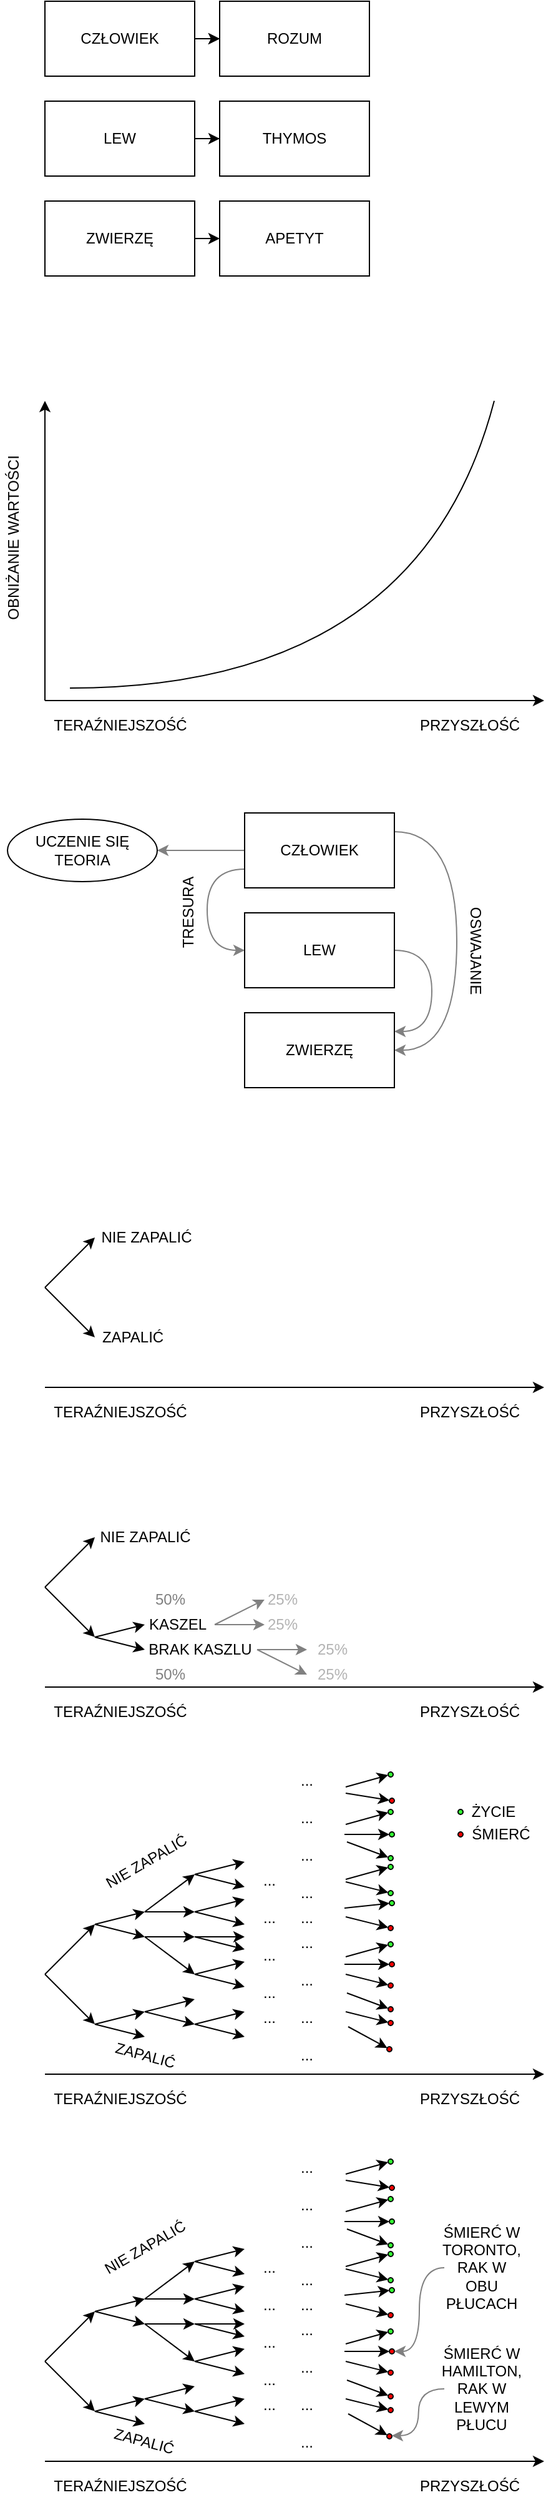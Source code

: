 <mxfile version="15.5.6" type="github">
  <diagram id="h3XiX5L2xC7716TNH4we" name="Page-1">
    <mxGraphModel dx="1260" dy="818" grid="1" gridSize="10" guides="1" tooltips="1" connect="1" arrows="1" fold="1" page="1" pageScale="1" pageWidth="827" pageHeight="1169" math="0" shadow="0">
      <root>
        <mxCell id="0" />
        <mxCell id="1" parent="0" />
        <mxCell id="xyvLPHj3RRTKYlfgmULw-8" style="edgeStyle=orthogonalEdgeStyle;rounded=0;orthogonalLoop=1;jettySize=auto;html=1;entryX=0;entryY=0.5;entryDx=0;entryDy=0;" edge="1" parent="1" source="xyvLPHj3RRTKYlfgmULw-1" target="xyvLPHj3RRTKYlfgmULw-4">
          <mxGeometry relative="1" as="geometry" />
        </mxCell>
        <mxCell id="xyvLPHj3RRTKYlfgmULw-12" value="" style="edgeStyle=orthogonalEdgeStyle;rounded=0;orthogonalLoop=1;jettySize=auto;html=1;" edge="1" parent="1" source="xyvLPHj3RRTKYlfgmULw-1" target="xyvLPHj3RRTKYlfgmULw-4">
          <mxGeometry relative="1" as="geometry" />
        </mxCell>
        <mxCell id="xyvLPHj3RRTKYlfgmULw-1" value="CZŁOWIEK" style="rounded=0;whiteSpace=wrap;html=1;" vertex="1" parent="1">
          <mxGeometry x="80" y="40" width="120" height="60" as="geometry" />
        </mxCell>
        <mxCell id="xyvLPHj3RRTKYlfgmULw-11" style="edgeStyle=orthogonalEdgeStyle;rounded=0;orthogonalLoop=1;jettySize=auto;html=1;entryX=0;entryY=0.5;entryDx=0;entryDy=0;" edge="1" parent="1" source="xyvLPHj3RRTKYlfgmULw-2" target="xyvLPHj3RRTKYlfgmULw-10">
          <mxGeometry relative="1" as="geometry" />
        </mxCell>
        <mxCell id="xyvLPHj3RRTKYlfgmULw-2" value="LEW" style="rounded=0;whiteSpace=wrap;html=1;" vertex="1" parent="1">
          <mxGeometry x="80" y="120" width="120" height="60" as="geometry" />
        </mxCell>
        <mxCell id="xyvLPHj3RRTKYlfgmULw-9" style="edgeStyle=orthogonalEdgeStyle;rounded=0;orthogonalLoop=1;jettySize=auto;html=1;exitX=1;exitY=0.5;exitDx=0;exitDy=0;entryX=0;entryY=0.5;entryDx=0;entryDy=0;" edge="1" parent="1" source="xyvLPHj3RRTKYlfgmULw-3" target="xyvLPHj3RRTKYlfgmULw-5">
          <mxGeometry relative="1" as="geometry" />
        </mxCell>
        <mxCell id="xyvLPHj3RRTKYlfgmULw-3" value="ZWIERZĘ" style="rounded=0;whiteSpace=wrap;html=1;" vertex="1" parent="1">
          <mxGeometry x="80" y="200" width="120" height="60" as="geometry" />
        </mxCell>
        <mxCell id="xyvLPHj3RRTKYlfgmULw-4" value="ROZUM" style="rounded=0;whiteSpace=wrap;html=1;" vertex="1" parent="1">
          <mxGeometry x="220" y="40" width="120" height="60" as="geometry" />
        </mxCell>
        <mxCell id="xyvLPHj3RRTKYlfgmULw-5" value="APETYT" style="rounded=0;whiteSpace=wrap;html=1;" vertex="1" parent="1">
          <mxGeometry x="220" y="200" width="120" height="60" as="geometry" />
        </mxCell>
        <mxCell id="xyvLPHj3RRTKYlfgmULw-10" value="THYMOS" style="rounded=0;whiteSpace=wrap;html=1;" vertex="1" parent="1">
          <mxGeometry x="220" y="120" width="120" height="60" as="geometry" />
        </mxCell>
        <mxCell id="xyvLPHj3RRTKYlfgmULw-14" value="" style="endArrow=classic;html=1;rounded=0;" edge="1" parent="1">
          <mxGeometry width="50" height="50" relative="1" as="geometry">
            <mxPoint x="80" y="600" as="sourcePoint" />
            <mxPoint x="80" y="360" as="targetPoint" />
          </mxGeometry>
        </mxCell>
        <mxCell id="xyvLPHj3RRTKYlfgmULw-15" value="" style="endArrow=classic;html=1;rounded=0;" edge="1" parent="1">
          <mxGeometry width="50" height="50" relative="1" as="geometry">
            <mxPoint x="80" y="600" as="sourcePoint" />
            <mxPoint x="480" y="600" as="targetPoint" />
          </mxGeometry>
        </mxCell>
        <mxCell id="xyvLPHj3RRTKYlfgmULw-16" value="PRZYSZŁOŚĆ" style="text;html=1;align=center;verticalAlign=middle;resizable=0;points=[];autosize=1;strokeColor=none;fillColor=none;" vertex="1" parent="1">
          <mxGeometry x="370" y="610" width="100" height="20" as="geometry" />
        </mxCell>
        <mxCell id="xyvLPHj3RRTKYlfgmULw-17" value="TERAŹNIEJSZOŚĆ" style="text;html=1;align=center;verticalAlign=middle;resizable=0;points=[];autosize=1;strokeColor=none;fillColor=none;" vertex="1" parent="1">
          <mxGeometry x="80" y="610" width="120" height="20" as="geometry" />
        </mxCell>
        <mxCell id="xyvLPHj3RRTKYlfgmULw-18" value="OBNIŻANIE WARTOŚCI" style="text;html=1;align=center;verticalAlign=middle;resizable=0;points=[];autosize=1;strokeColor=none;fillColor=none;rotation=-90;" vertex="1" parent="1">
          <mxGeometry x="-20" y="460" width="150" height="20" as="geometry" />
        </mxCell>
        <mxCell id="xyvLPHj3RRTKYlfgmULw-20" value="" style="endArrow=none;html=1;curved=1;" edge="1" parent="1">
          <mxGeometry width="50" height="50" relative="1" as="geometry">
            <mxPoint x="100" y="590" as="sourcePoint" />
            <mxPoint x="440" y="360" as="targetPoint" />
            <Array as="points">
              <mxPoint x="380" y="590" />
            </Array>
          </mxGeometry>
        </mxCell>
        <mxCell id="xyvLPHj3RRTKYlfgmULw-253" value="" style="endArrow=classic;html=1;rounded=0;" edge="1" parent="1">
          <mxGeometry x="80" y="1760" width="50" height="50" as="geometry">
            <mxPoint x="80" y="2010" as="sourcePoint" />
            <mxPoint x="480" y="2010" as="targetPoint" />
          </mxGeometry>
        </mxCell>
        <mxCell id="xyvLPHj3RRTKYlfgmULw-254" value="PRZYSZŁOŚĆ" style="text;html=1;align=center;verticalAlign=middle;resizable=0;points=[];autosize=1;strokeColor=none;fillColor=none;" vertex="1" parent="1">
          <mxGeometry x="370" y="2020" width="100" height="20" as="geometry" />
        </mxCell>
        <mxCell id="xyvLPHj3RRTKYlfgmULw-255" value="TERAŹNIEJSZOŚĆ" style="text;html=1;align=center;verticalAlign=middle;resizable=0;points=[];autosize=1;strokeColor=none;fillColor=none;" vertex="1" parent="1">
          <mxGeometry x="80" y="2020" width="120" height="20" as="geometry" />
        </mxCell>
        <mxCell id="xyvLPHj3RRTKYlfgmULw-256" value="" style="endArrow=classic;html=1;curved=1;" edge="1" parent="1">
          <mxGeometry x="80" y="1760" width="50" height="50" as="geometry">
            <mxPoint x="80" y="1930" as="sourcePoint" />
            <mxPoint x="120" y="1890" as="targetPoint" />
          </mxGeometry>
        </mxCell>
        <mxCell id="xyvLPHj3RRTKYlfgmULw-257" value="" style="endArrow=classic;html=1;curved=1;" edge="1" parent="1">
          <mxGeometry x="80" y="1760" width="50" height="50" as="geometry">
            <mxPoint x="80" y="1930" as="sourcePoint" />
            <mxPoint x="120" y="1970" as="targetPoint" />
          </mxGeometry>
        </mxCell>
        <mxCell id="xyvLPHj3RRTKYlfgmULw-258" value="" style="endArrow=classic;html=1;curved=1;" edge="1" parent="1">
          <mxGeometry x="80" y="1760" width="50" height="50" as="geometry">
            <mxPoint x="120" y="1890" as="sourcePoint" />
            <mxPoint x="160" y="1880" as="targetPoint" />
          </mxGeometry>
        </mxCell>
        <mxCell id="xyvLPHj3RRTKYlfgmULw-259" value="" style="endArrow=classic;html=1;curved=1;" edge="1" parent="1">
          <mxGeometry x="80" y="1760" width="50" height="50" as="geometry">
            <mxPoint x="120" y="1890" as="sourcePoint" />
            <mxPoint x="160" y="1900" as="targetPoint" />
          </mxGeometry>
        </mxCell>
        <mxCell id="xyvLPHj3RRTKYlfgmULw-260" value="" style="endArrow=classic;html=1;curved=1;" edge="1" parent="1">
          <mxGeometry x="80" y="1760" width="50" height="50" as="geometry">
            <mxPoint x="120" y="1970" as="sourcePoint" />
            <mxPoint x="160" y="1960" as="targetPoint" />
          </mxGeometry>
        </mxCell>
        <mxCell id="xyvLPHj3RRTKYlfgmULw-261" value="" style="endArrow=classic;html=1;curved=1;" edge="1" parent="1">
          <mxGeometry x="80" y="1760" width="50" height="50" as="geometry">
            <mxPoint x="120" y="1970" as="sourcePoint" />
            <mxPoint x="160" y="1980" as="targetPoint" />
          </mxGeometry>
        </mxCell>
        <mxCell id="xyvLPHj3RRTKYlfgmULw-262" value="" style="endArrow=classic;html=1;curved=1;" edge="1" parent="1">
          <mxGeometry x="80" y="1760" width="50" height="50" as="geometry">
            <mxPoint x="160" y="1900" as="sourcePoint" />
            <mxPoint x="200" y="1900" as="targetPoint" />
          </mxGeometry>
        </mxCell>
        <mxCell id="xyvLPHj3RRTKYlfgmULw-263" value="" style="endArrow=classic;html=1;curved=1;" edge="1" parent="1">
          <mxGeometry x="80" y="1760" width="50" height="50" as="geometry">
            <mxPoint x="160" y="1900" as="sourcePoint" />
            <mxPoint x="200" y="1930" as="targetPoint" />
          </mxGeometry>
        </mxCell>
        <mxCell id="xyvLPHj3RRTKYlfgmULw-264" value="" style="endArrow=classic;html=1;curved=1;" edge="1" parent="1">
          <mxGeometry x="80" y="1760" width="50" height="50" as="geometry">
            <mxPoint x="160" y="1960" as="sourcePoint" />
            <mxPoint x="200" y="1950" as="targetPoint" />
          </mxGeometry>
        </mxCell>
        <mxCell id="xyvLPHj3RRTKYlfgmULw-265" value="" style="endArrow=classic;html=1;curved=1;" edge="1" parent="1">
          <mxGeometry x="80" y="1760" width="50" height="50" as="geometry">
            <mxPoint x="160" y="1960" as="sourcePoint" />
            <mxPoint x="200" y="1970" as="targetPoint" />
          </mxGeometry>
        </mxCell>
        <mxCell id="xyvLPHj3RRTKYlfgmULw-266" value="" style="endArrow=classic;html=1;curved=1;" edge="1" parent="1">
          <mxGeometry x="80" y="1760" width="50" height="50" as="geometry">
            <mxPoint x="160" y="1880" as="sourcePoint" />
            <mxPoint x="200" y="1850" as="targetPoint" />
          </mxGeometry>
        </mxCell>
        <mxCell id="xyvLPHj3RRTKYlfgmULw-267" value="" style="endArrow=classic;html=1;curved=1;" edge="1" parent="1">
          <mxGeometry x="80" y="1760" width="50" height="50" as="geometry">
            <mxPoint x="160" y="1880" as="sourcePoint" />
            <mxPoint x="200" y="1880" as="targetPoint" />
          </mxGeometry>
        </mxCell>
        <mxCell id="xyvLPHj3RRTKYlfgmULw-268" value="" style="endArrow=classic;html=1;curved=1;" edge="1" parent="1">
          <mxGeometry x="80" y="1760" width="50" height="50" as="geometry">
            <mxPoint x="200" y="1850" as="sourcePoint" />
            <mxPoint x="240" y="1840" as="targetPoint" />
          </mxGeometry>
        </mxCell>
        <mxCell id="xyvLPHj3RRTKYlfgmULw-269" value="" style="endArrow=classic;html=1;curved=1;" edge="1" parent="1">
          <mxGeometry x="80" y="1760" width="50" height="50" as="geometry">
            <mxPoint x="200" y="1850" as="sourcePoint" />
            <mxPoint x="240" y="1860" as="targetPoint" />
          </mxGeometry>
        </mxCell>
        <mxCell id="xyvLPHj3RRTKYlfgmULw-270" value="" style="endArrow=classic;html=1;curved=1;" edge="1" parent="1">
          <mxGeometry x="80" y="1760" width="50" height="50" as="geometry">
            <mxPoint x="200" y="1880" as="sourcePoint" />
            <mxPoint x="240" y="1870" as="targetPoint" />
          </mxGeometry>
        </mxCell>
        <mxCell id="xyvLPHj3RRTKYlfgmULw-271" value="" style="endArrow=classic;html=1;curved=1;" edge="1" parent="1">
          <mxGeometry x="80" y="1760" width="50" height="50" as="geometry">
            <mxPoint x="200" y="1880" as="sourcePoint" />
            <mxPoint x="240" y="1890" as="targetPoint" />
          </mxGeometry>
        </mxCell>
        <mxCell id="xyvLPHj3RRTKYlfgmULw-272" value="" style="endArrow=classic;html=1;curved=1;" edge="1" parent="1">
          <mxGeometry x="80" y="1760" width="50" height="50" as="geometry">
            <mxPoint x="200" y="1930" as="sourcePoint" />
            <mxPoint x="240" y="1920" as="targetPoint" />
          </mxGeometry>
        </mxCell>
        <mxCell id="xyvLPHj3RRTKYlfgmULw-273" value="" style="endArrow=classic;html=1;curved=1;" edge="1" parent="1">
          <mxGeometry x="80" y="1760" width="50" height="50" as="geometry">
            <mxPoint x="200" y="1930" as="sourcePoint" />
            <mxPoint x="240" y="1940" as="targetPoint" />
          </mxGeometry>
        </mxCell>
        <mxCell id="xyvLPHj3RRTKYlfgmULw-274" value="" style="endArrow=classic;html=1;curved=1;" edge="1" parent="1">
          <mxGeometry x="80" y="1760" width="50" height="50" as="geometry">
            <mxPoint x="200" y="1900" as="sourcePoint" />
            <mxPoint x="240" y="1900" as="targetPoint" />
          </mxGeometry>
        </mxCell>
        <mxCell id="xyvLPHj3RRTKYlfgmULw-275" value="" style="endArrow=classic;html=1;curved=1;" edge="1" parent="1">
          <mxGeometry x="80" y="1760" width="50" height="50" as="geometry">
            <mxPoint x="200" y="1900" as="sourcePoint" />
            <mxPoint x="240" y="1910" as="targetPoint" />
          </mxGeometry>
        </mxCell>
        <mxCell id="xyvLPHj3RRTKYlfgmULw-276" value="" style="endArrow=classic;html=1;curved=1;" edge="1" parent="1">
          <mxGeometry x="80" y="1760" width="50" height="50" as="geometry">
            <mxPoint x="200" y="1970" as="sourcePoint" />
            <mxPoint x="240" y="1960" as="targetPoint" />
          </mxGeometry>
        </mxCell>
        <mxCell id="xyvLPHj3RRTKYlfgmULw-277" value="" style="endArrow=classic;html=1;curved=1;" edge="1" parent="1">
          <mxGeometry x="80" y="1760" width="50" height="50" as="geometry">
            <mxPoint x="200" y="1970" as="sourcePoint" />
            <mxPoint x="240" y="1980" as="targetPoint" />
          </mxGeometry>
        </mxCell>
        <mxCell id="xyvLPHj3RRTKYlfgmULw-278" value="..." style="text;html=1;strokeColor=none;fillColor=none;align=center;verticalAlign=middle;whiteSpace=wrap;rounded=0;" vertex="1" parent="1">
          <mxGeometry x="230" y="1840" width="60" height="30" as="geometry" />
        </mxCell>
        <mxCell id="xyvLPHj3RRTKYlfgmULw-279" value="..." style="text;html=1;strokeColor=none;fillColor=none;align=center;verticalAlign=middle;whiteSpace=wrap;rounded=0;" vertex="1" parent="1">
          <mxGeometry x="230" y="1870" width="60" height="30" as="geometry" />
        </mxCell>
        <mxCell id="xyvLPHj3RRTKYlfgmULw-280" value="..." style="text;html=1;strokeColor=none;fillColor=none;align=center;verticalAlign=middle;whiteSpace=wrap;rounded=0;" vertex="1" parent="1">
          <mxGeometry x="230" y="1900" width="60" height="30" as="geometry" />
        </mxCell>
        <mxCell id="xyvLPHj3RRTKYlfgmULw-281" value="..." style="text;html=1;strokeColor=none;fillColor=none;align=center;verticalAlign=middle;whiteSpace=wrap;rounded=0;" vertex="1" parent="1">
          <mxGeometry x="230" y="1930" width="60" height="30" as="geometry" />
        </mxCell>
        <mxCell id="xyvLPHj3RRTKYlfgmULw-282" value="..." style="text;html=1;strokeColor=none;fillColor=none;align=center;verticalAlign=middle;whiteSpace=wrap;rounded=0;" vertex="1" parent="1">
          <mxGeometry x="230" y="1950" width="60" height="30" as="geometry" />
        </mxCell>
        <mxCell id="xyvLPHj3RRTKYlfgmULw-283" value="..." style="text;html=1;strokeColor=none;fillColor=none;align=center;verticalAlign=middle;whiteSpace=wrap;rounded=0;" vertex="1" parent="1">
          <mxGeometry x="260" y="1760" width="60" height="30" as="geometry" />
        </mxCell>
        <mxCell id="xyvLPHj3RRTKYlfgmULw-284" value="..." style="text;html=1;strokeColor=none;fillColor=none;align=center;verticalAlign=middle;whiteSpace=wrap;rounded=0;" vertex="1" parent="1">
          <mxGeometry x="260" y="1790" width="60" height="30" as="geometry" />
        </mxCell>
        <mxCell id="xyvLPHj3RRTKYlfgmULw-285" value="..." style="text;html=1;strokeColor=none;fillColor=none;align=center;verticalAlign=middle;whiteSpace=wrap;rounded=0;" vertex="1" parent="1">
          <mxGeometry x="260" y="1820" width="60" height="30" as="geometry" />
        </mxCell>
        <mxCell id="xyvLPHj3RRTKYlfgmULw-286" value="..." style="text;html=1;strokeColor=none;fillColor=none;align=center;verticalAlign=middle;whiteSpace=wrap;rounded=0;" vertex="1" parent="1">
          <mxGeometry x="260" y="1850" width="60" height="30" as="geometry" />
        </mxCell>
        <mxCell id="xyvLPHj3RRTKYlfgmULw-287" value="..." style="text;html=1;strokeColor=none;fillColor=none;align=center;verticalAlign=middle;whiteSpace=wrap;rounded=0;" vertex="1" parent="1">
          <mxGeometry x="260" y="1870" width="60" height="30" as="geometry" />
        </mxCell>
        <mxCell id="xyvLPHj3RRTKYlfgmULw-288" value="..." style="text;html=1;strokeColor=none;fillColor=none;align=center;verticalAlign=middle;whiteSpace=wrap;rounded=0;" vertex="1" parent="1">
          <mxGeometry x="260" y="1890" width="60" height="30" as="geometry" />
        </mxCell>
        <mxCell id="xyvLPHj3RRTKYlfgmULw-289" value="..." style="text;html=1;strokeColor=none;fillColor=none;align=center;verticalAlign=middle;whiteSpace=wrap;rounded=0;" vertex="1" parent="1">
          <mxGeometry x="260" y="1920" width="60" height="30" as="geometry" />
        </mxCell>
        <mxCell id="xyvLPHj3RRTKYlfgmULw-290" value="..." style="text;html=1;strokeColor=none;fillColor=none;align=center;verticalAlign=middle;whiteSpace=wrap;rounded=0;" vertex="1" parent="1">
          <mxGeometry x="260" y="1950" width="60" height="30" as="geometry" />
        </mxCell>
        <mxCell id="xyvLPHj3RRTKYlfgmULw-291" value="..." style="text;html=1;strokeColor=none;fillColor=none;align=center;verticalAlign=middle;whiteSpace=wrap;rounded=0;" vertex="1" parent="1">
          <mxGeometry x="260" y="1980" width="60" height="30" as="geometry" />
        </mxCell>
        <mxCell id="xyvLPHj3RRTKYlfgmULw-292" value="" style="group;rotation=-15;" vertex="1" connectable="0" parent="1">
          <mxGeometry x="320" y="1773" width="40" height="4" as="geometry" />
        </mxCell>
        <mxCell id="xyvLPHj3RRTKYlfgmULw-293" value="" style="endArrow=classic;html=1;curved=1;entryX=0;entryY=0.5;entryDx=0;entryDy=0;" edge="1" parent="xyvLPHj3RRTKYlfgmULw-292" target="xyvLPHj3RRTKYlfgmULw-294">
          <mxGeometry width="50" height="50" relative="1" as="geometry">
            <mxPoint x="1" y="7" as="sourcePoint" />
            <mxPoint x="29" y="-3" as="targetPoint" />
          </mxGeometry>
        </mxCell>
        <mxCell id="xyvLPHj3RRTKYlfgmULw-294" value="" style="ellipse;whiteSpace=wrap;html=1;fillColor=#33FF33;gradientColor=none;rotation=-15;" vertex="1" parent="xyvLPHj3RRTKYlfgmULw-292">
          <mxGeometry x="35" y="-5" width="4" height="4" as="geometry" />
        </mxCell>
        <mxCell id="xyvLPHj3RRTKYlfgmULw-295" value="" style="group;rotation=10;" vertex="1" connectable="0" parent="1">
          <mxGeometry x="320" y="1786" width="40" height="4" as="geometry" />
        </mxCell>
        <mxCell id="xyvLPHj3RRTKYlfgmULw-296" value="" style="endArrow=classic;html=1;curved=1;entryX=0;entryY=0.5;entryDx=0;entryDy=0;" edge="1" parent="xyvLPHj3RRTKYlfgmULw-295" target="xyvLPHj3RRTKYlfgmULw-297">
          <mxGeometry width="50" height="50" relative="1" as="geometry">
            <mxPoint x="1" y="-1" as="sourcePoint" />
            <mxPoint x="30" y="1" as="targetPoint" />
          </mxGeometry>
        </mxCell>
        <mxCell id="xyvLPHj3RRTKYlfgmULw-297" value="" style="ellipse;whiteSpace=wrap;html=1;fillColor=#FF0000;gradientColor=none;rotation=10;" vertex="1" parent="xyvLPHj3RRTKYlfgmULw-295">
          <mxGeometry x="36" y="3" width="4" height="4" as="geometry" />
        </mxCell>
        <mxCell id="xyvLPHj3RRTKYlfgmULw-298" value="" style="group;rotation=-15;" vertex="1" connectable="0" parent="1">
          <mxGeometry x="320" y="1803" width="40" height="4" as="geometry" />
        </mxCell>
        <mxCell id="xyvLPHj3RRTKYlfgmULw-299" value="" style="endArrow=classic;html=1;curved=1;entryX=0;entryY=0.5;entryDx=0;entryDy=0;" edge="1" parent="xyvLPHj3RRTKYlfgmULw-298" target="xyvLPHj3RRTKYlfgmULw-300">
          <mxGeometry width="50" height="50" relative="1" as="geometry">
            <mxPoint x="1" y="7" as="sourcePoint" />
            <mxPoint x="29" y="-3" as="targetPoint" />
          </mxGeometry>
        </mxCell>
        <mxCell id="xyvLPHj3RRTKYlfgmULw-300" value="" style="ellipse;whiteSpace=wrap;html=1;fillColor=#33FF33;gradientColor=none;rotation=-15;" vertex="1" parent="xyvLPHj3RRTKYlfgmULw-298">
          <mxGeometry x="35" y="-5" width="4" height="4" as="geometry" />
        </mxCell>
        <mxCell id="xyvLPHj3RRTKYlfgmULw-301" value="" style="group;rotation=0;" vertex="1" connectable="0" parent="1">
          <mxGeometry x="320" y="1816" width="40" height="4" as="geometry" />
        </mxCell>
        <mxCell id="xyvLPHj3RRTKYlfgmULw-302" value="" style="endArrow=classic;html=1;curved=1;entryX=0;entryY=0.5;entryDx=0;entryDy=0;" edge="1" parent="xyvLPHj3RRTKYlfgmULw-301" target="xyvLPHj3RRTKYlfgmULw-303">
          <mxGeometry width="50" height="50" relative="1" as="geometry">
            <mxPoint y="2" as="sourcePoint" />
            <mxPoint x="30" y="-1" as="targetPoint" />
          </mxGeometry>
        </mxCell>
        <mxCell id="xyvLPHj3RRTKYlfgmULw-303" value="" style="ellipse;whiteSpace=wrap;html=1;fillColor=#33FF33;gradientColor=none;rotation=0;" vertex="1" parent="xyvLPHj3RRTKYlfgmULw-301">
          <mxGeometry x="36" width="4" height="4" as="geometry" />
        </mxCell>
        <mxCell id="xyvLPHj3RRTKYlfgmULw-304" value="" style="group;rotation=20;" vertex="1" connectable="0" parent="1">
          <mxGeometry x="320" y="1829" width="40" height="4" as="geometry" />
        </mxCell>
        <mxCell id="xyvLPHj3RRTKYlfgmULw-305" value="" style="endArrow=classic;html=1;curved=1;entryX=0;entryY=0.5;entryDx=0;entryDy=0;" edge="1" parent="xyvLPHj3RRTKYlfgmULw-304" target="xyvLPHj3RRTKYlfgmULw-306">
          <mxGeometry width="50" height="50" relative="1" as="geometry">
            <mxPoint x="2" y="-5" as="sourcePoint" />
            <mxPoint x="30" y="3" as="targetPoint" />
          </mxGeometry>
        </mxCell>
        <mxCell id="xyvLPHj3RRTKYlfgmULw-306" value="" style="ellipse;whiteSpace=wrap;html=1;fillColor=#33FF33;gradientColor=none;rotation=20;" vertex="1" parent="xyvLPHj3RRTKYlfgmULw-304">
          <mxGeometry x="35" y="6" width="4" height="4" as="geometry" />
        </mxCell>
        <mxCell id="xyvLPHj3RRTKYlfgmULw-307" value="" style="group;rotation=-15;" vertex="1" connectable="0" parent="1">
          <mxGeometry x="320" y="1847" width="40" height="4" as="geometry" />
        </mxCell>
        <mxCell id="xyvLPHj3RRTKYlfgmULw-308" value="" style="endArrow=classic;html=1;curved=1;entryX=0;entryY=0.5;entryDx=0;entryDy=0;" edge="1" parent="xyvLPHj3RRTKYlfgmULw-307" target="xyvLPHj3RRTKYlfgmULw-309">
          <mxGeometry width="50" height="50" relative="1" as="geometry">
            <mxPoint x="1" y="7" as="sourcePoint" />
            <mxPoint x="29" y="-3" as="targetPoint" />
          </mxGeometry>
        </mxCell>
        <mxCell id="xyvLPHj3RRTKYlfgmULw-309" value="" style="ellipse;whiteSpace=wrap;html=1;fillColor=#33FF33;gradientColor=none;rotation=-15;" vertex="1" parent="xyvLPHj3RRTKYlfgmULw-307">
          <mxGeometry x="35" y="-5" width="4" height="4" as="geometry" />
        </mxCell>
        <mxCell id="xyvLPHj3RRTKYlfgmULw-310" value="" style="group;rotation=15;" vertex="1" connectable="0" parent="1">
          <mxGeometry x="320" y="1859" width="40" height="4" as="geometry" />
        </mxCell>
        <mxCell id="xyvLPHj3RRTKYlfgmULw-311" value="" style="endArrow=classic;html=1;curved=1;entryX=0;entryY=0.5;entryDx=0;entryDy=0;" edge="1" parent="xyvLPHj3RRTKYlfgmULw-310" target="xyvLPHj3RRTKYlfgmULw-312">
          <mxGeometry width="50" height="50" relative="1" as="geometry">
            <mxPoint x="1" y="-3" as="sourcePoint" />
            <mxPoint x="30" y="2" as="targetPoint" />
          </mxGeometry>
        </mxCell>
        <mxCell id="xyvLPHj3RRTKYlfgmULw-312" value="" style="ellipse;whiteSpace=wrap;html=1;fillColor=#33FF33;gradientColor=none;rotation=15;" vertex="1" parent="xyvLPHj3RRTKYlfgmULw-310">
          <mxGeometry x="35" y="4" width="4" height="4" as="geometry" />
        </mxCell>
        <mxCell id="xyvLPHj3RRTKYlfgmULw-313" value="" style="group;rotation=-5;" vertex="1" connectable="0" parent="1">
          <mxGeometry x="320" y="1873" width="40" height="4" as="geometry" />
        </mxCell>
        <mxCell id="xyvLPHj3RRTKYlfgmULw-314" value="" style="endArrow=classic;html=1;curved=1;entryX=0;entryY=0.5;entryDx=0;entryDy=0;" edge="1" parent="xyvLPHj3RRTKYlfgmULw-313" target="xyvLPHj3RRTKYlfgmULw-315">
          <mxGeometry width="50" height="50" relative="1" as="geometry">
            <mxPoint y="4" as="sourcePoint" />
            <mxPoint x="30" y="-1" as="targetPoint" />
          </mxGeometry>
        </mxCell>
        <mxCell id="xyvLPHj3RRTKYlfgmULw-315" value="" style="ellipse;whiteSpace=wrap;html=1;fillColor=#33FF33;gradientColor=none;rotation=-5;" vertex="1" parent="xyvLPHj3RRTKYlfgmULw-313">
          <mxGeometry x="36" y="-2" width="4" height="4" as="geometry" />
        </mxCell>
        <mxCell id="xyvLPHj3RRTKYlfgmULw-316" value="" style="group;rotation=15;" vertex="1" connectable="0" parent="1">
          <mxGeometry x="320" y="1887" width="40" height="4" as="geometry" />
        </mxCell>
        <mxCell id="xyvLPHj3RRTKYlfgmULw-317" value="" style="endArrow=classic;html=1;curved=1;entryX=0;entryY=0.5;entryDx=0;entryDy=0;" edge="1" parent="xyvLPHj3RRTKYlfgmULw-316" target="xyvLPHj3RRTKYlfgmULw-318">
          <mxGeometry width="50" height="50" relative="1" as="geometry">
            <mxPoint x="1" y="-3" as="sourcePoint" />
            <mxPoint x="30" y="2" as="targetPoint" />
          </mxGeometry>
        </mxCell>
        <mxCell id="xyvLPHj3RRTKYlfgmULw-318" value="" style="ellipse;whiteSpace=wrap;html=1;fillColor=#FF0000;gradientColor=none;rotation=15;" vertex="1" parent="xyvLPHj3RRTKYlfgmULw-316">
          <mxGeometry x="35" y="4" width="4" height="4" as="geometry" />
        </mxCell>
        <mxCell id="xyvLPHj3RRTKYlfgmULw-319" value="" style="group;rotation=-15;" vertex="1" connectable="0" parent="1">
          <mxGeometry x="320" y="1909" width="40" height="4" as="geometry" />
        </mxCell>
        <mxCell id="xyvLPHj3RRTKYlfgmULw-320" value="" style="endArrow=classic;html=1;curved=1;entryX=0;entryY=0.5;entryDx=0;entryDy=0;" edge="1" parent="xyvLPHj3RRTKYlfgmULw-319" target="xyvLPHj3RRTKYlfgmULw-321">
          <mxGeometry width="50" height="50" relative="1" as="geometry">
            <mxPoint x="1" y="7" as="sourcePoint" />
            <mxPoint x="29" y="-3" as="targetPoint" />
          </mxGeometry>
        </mxCell>
        <mxCell id="xyvLPHj3RRTKYlfgmULw-321" value="" style="ellipse;whiteSpace=wrap;html=1;fillColor=#33FF33;gradientColor=none;rotation=-15;" vertex="1" parent="xyvLPHj3RRTKYlfgmULw-319">
          <mxGeometry x="35" y="-5" width="4" height="4" as="geometry" />
        </mxCell>
        <mxCell id="xyvLPHj3RRTKYlfgmULw-322" value="" style="group;rotation=0;" vertex="1" connectable="0" parent="1">
          <mxGeometry x="320" y="1920" width="40" height="4" as="geometry" />
        </mxCell>
        <mxCell id="xyvLPHj3RRTKYlfgmULw-323" value="" style="endArrow=classic;html=1;curved=1;entryX=0;entryY=0.5;entryDx=0;entryDy=0;" edge="1" parent="xyvLPHj3RRTKYlfgmULw-322" target="xyvLPHj3RRTKYlfgmULw-324">
          <mxGeometry width="50" height="50" relative="1" as="geometry">
            <mxPoint y="2" as="sourcePoint" />
            <mxPoint x="30" y="-1" as="targetPoint" />
          </mxGeometry>
        </mxCell>
        <mxCell id="xyvLPHj3RRTKYlfgmULw-324" value="" style="ellipse;whiteSpace=wrap;html=1;fillColor=#FF0000;gradientColor=none;rotation=0;" vertex="1" parent="xyvLPHj3RRTKYlfgmULw-322">
          <mxGeometry x="36" width="4" height="4" as="geometry" />
        </mxCell>
        <mxCell id="xyvLPHj3RRTKYlfgmULw-325" value="" style="group;rotation=15;" vertex="1" connectable="0" parent="1">
          <mxGeometry x="320" y="1933" width="40" height="4" as="geometry" />
        </mxCell>
        <mxCell id="xyvLPHj3RRTKYlfgmULw-326" value="" style="endArrow=classic;html=1;curved=1;entryX=0;entryY=0.5;entryDx=0;entryDy=0;" edge="1" parent="xyvLPHj3RRTKYlfgmULw-325" target="xyvLPHj3RRTKYlfgmULw-327">
          <mxGeometry width="50" height="50" relative="1" as="geometry">
            <mxPoint x="1" y="-3" as="sourcePoint" />
            <mxPoint x="30" y="2" as="targetPoint" />
          </mxGeometry>
        </mxCell>
        <mxCell id="xyvLPHj3RRTKYlfgmULw-327" value="" style="ellipse;whiteSpace=wrap;html=1;fillColor=#FF0000;gradientColor=none;rotation=15;" vertex="1" parent="xyvLPHj3RRTKYlfgmULw-325">
          <mxGeometry x="35" y="4" width="4" height="4" as="geometry" />
        </mxCell>
        <mxCell id="xyvLPHj3RRTKYlfgmULw-328" value="" style="group;rotation=20;" vertex="1" connectable="0" parent="1">
          <mxGeometry x="320" y="1950" width="40" height="4" as="geometry" />
        </mxCell>
        <mxCell id="xyvLPHj3RRTKYlfgmULw-329" value="" style="endArrow=classic;html=1;curved=1;entryX=0;entryY=0.5;entryDx=0;entryDy=0;" edge="1" parent="xyvLPHj3RRTKYlfgmULw-328" target="xyvLPHj3RRTKYlfgmULw-330">
          <mxGeometry width="50" height="50" relative="1" as="geometry">
            <mxPoint x="2" y="-5" as="sourcePoint" />
            <mxPoint x="30" y="3" as="targetPoint" />
          </mxGeometry>
        </mxCell>
        <mxCell id="xyvLPHj3RRTKYlfgmULw-330" value="" style="ellipse;whiteSpace=wrap;html=1;fillColor=#FF0000;gradientColor=none;rotation=20;" vertex="1" parent="xyvLPHj3RRTKYlfgmULw-328">
          <mxGeometry x="35" y="6" width="4" height="4" as="geometry" />
        </mxCell>
        <mxCell id="xyvLPHj3RRTKYlfgmULw-331" value="" style="group;rotation=15;" vertex="1" connectable="0" parent="1">
          <mxGeometry x="320" y="1963" width="40" height="4" as="geometry" />
        </mxCell>
        <mxCell id="xyvLPHj3RRTKYlfgmULw-332" value="" style="endArrow=classic;html=1;curved=1;entryX=0;entryY=0.5;entryDx=0;entryDy=0;" edge="1" parent="xyvLPHj3RRTKYlfgmULw-331" target="xyvLPHj3RRTKYlfgmULw-333">
          <mxGeometry width="50" height="50" relative="1" as="geometry">
            <mxPoint x="1" y="-3" as="sourcePoint" />
            <mxPoint x="30" y="2" as="targetPoint" />
          </mxGeometry>
        </mxCell>
        <mxCell id="xyvLPHj3RRTKYlfgmULw-333" value="" style="ellipse;whiteSpace=wrap;html=1;fillColor=#FF0000;gradientColor=none;rotation=15;" vertex="1" parent="xyvLPHj3RRTKYlfgmULw-331">
          <mxGeometry x="35" y="4" width="4" height="4" as="geometry" />
        </mxCell>
        <mxCell id="xyvLPHj3RRTKYlfgmULw-334" value="" style="group;rotation=30;" vertex="1" connectable="0" parent="1">
          <mxGeometry x="320" y="1980" width="40" height="4" as="geometry" />
        </mxCell>
        <mxCell id="xyvLPHj3RRTKYlfgmULw-335" value="" style="endArrow=classic;html=1;curved=1;entryX=0;entryY=0.5;entryDx=0;entryDy=0;" edge="1" parent="xyvLPHj3RRTKYlfgmULw-334" target="xyvLPHj3RRTKYlfgmULw-336">
          <mxGeometry width="50" height="50" relative="1" as="geometry">
            <mxPoint x="3" y="-8" as="sourcePoint" />
            <mxPoint x="30" y="5" as="targetPoint" />
          </mxGeometry>
        </mxCell>
        <mxCell id="xyvLPHj3RRTKYlfgmULw-336" value="" style="ellipse;whiteSpace=wrap;html=1;fillColor=#FF0000;gradientColor=none;rotation=30;" vertex="1" parent="xyvLPHj3RRTKYlfgmULw-334">
          <mxGeometry x="34" y="8" width="4" height="4" as="geometry" />
        </mxCell>
        <mxCell id="xyvLPHj3RRTKYlfgmULw-339" style="edgeStyle=orthogonalEdgeStyle;curved=1;orthogonalLoop=1;jettySize=auto;html=1;entryX=1;entryY=0;entryDx=0;entryDy=0;strokeColor=#808080;" edge="1" parent="1" source="xyvLPHj3RRTKYlfgmULw-337" target="xyvLPHj3RRTKYlfgmULw-336">
          <mxGeometry x="80" y="1760" as="geometry" />
        </mxCell>
        <mxCell id="xyvLPHj3RRTKYlfgmULw-337" value="ŚMIERĆ W HAMILTON, RAK W LEWYM PŁUCU" style="text;html=1;strokeColor=none;fillColor=none;align=center;verticalAlign=middle;whiteSpace=wrap;rounded=0;" vertex="1" parent="1">
          <mxGeometry x="400" y="1937" width="60" height="30" as="geometry" />
        </mxCell>
        <mxCell id="xyvLPHj3RRTKYlfgmULw-243" value="" style="endArrow=classic;html=1;rounded=0;" edge="1" parent="1">
          <mxGeometry x="80" y="1260" width="50" height="50" as="geometry">
            <mxPoint x="80" y="1390" as="sourcePoint" />
            <mxPoint x="480" y="1390" as="targetPoint" />
          </mxGeometry>
        </mxCell>
        <mxCell id="xyvLPHj3RRTKYlfgmULw-244" value="PRZYSZŁOŚĆ" style="text;html=1;align=center;verticalAlign=middle;resizable=0;points=[];autosize=1;strokeColor=none;fillColor=none;" vertex="1" parent="1">
          <mxGeometry x="370" y="1400" width="100" height="20" as="geometry" />
        </mxCell>
        <mxCell id="xyvLPHj3RRTKYlfgmULw-245" value="TERAŹNIEJSZOŚĆ" style="text;html=1;align=center;verticalAlign=middle;resizable=0;points=[];autosize=1;strokeColor=none;fillColor=none;" vertex="1" parent="1">
          <mxGeometry x="80" y="1400" width="120" height="20" as="geometry" />
        </mxCell>
        <mxCell id="xyvLPHj3RRTKYlfgmULw-246" value="" style="endArrow=classic;html=1;curved=1;" edge="1" parent="1">
          <mxGeometry x="80" y="1260" width="50" height="50" as="geometry">
            <mxPoint x="80" y="1310" as="sourcePoint" />
            <mxPoint x="120" y="1270" as="targetPoint" />
          </mxGeometry>
        </mxCell>
        <mxCell id="xyvLPHj3RRTKYlfgmULw-247" value="" style="endArrow=classic;html=1;curved=1;" edge="1" parent="1">
          <mxGeometry x="80" y="1260" width="50" height="50" as="geometry">
            <mxPoint x="80" y="1310" as="sourcePoint" />
            <mxPoint x="120" y="1350" as="targetPoint" />
          </mxGeometry>
        </mxCell>
        <mxCell id="xyvLPHj3RRTKYlfgmULw-248" value="BRAK KASZLU" style="text;html=1;align=center;verticalAlign=middle;resizable=0;points=[];autosize=1;strokeColor=none;fillColor=none;" vertex="1" parent="1">
          <mxGeometry x="154" y="1350" width="100" height="20" as="geometry" />
        </mxCell>
        <mxCell id="xyvLPHj3RRTKYlfgmULw-249" value="KASZEL" style="text;html=1;align=center;verticalAlign=middle;resizable=0;points=[];autosize=1;strokeColor=none;fillColor=none;" vertex="1" parent="1">
          <mxGeometry x="156" y="1330" width="60" height="20" as="geometry" />
        </mxCell>
        <mxCell id="xyvLPHj3RRTKYlfgmULw-250" value="" style="endArrow=classic;html=1;curved=1;" edge="1" parent="1">
          <mxGeometry x="80" y="1260" width="50" height="50" as="geometry">
            <mxPoint x="120" y="1350" as="sourcePoint" />
            <mxPoint x="160" y="1340" as="targetPoint" />
          </mxGeometry>
        </mxCell>
        <mxCell id="xyvLPHj3RRTKYlfgmULw-251" value="" style="endArrow=classic;html=1;curved=1;" edge="1" parent="1">
          <mxGeometry x="80" y="1260" width="50" height="50" as="geometry">
            <mxPoint x="120" y="1350" as="sourcePoint" />
            <mxPoint x="160" y="1360" as="targetPoint" />
          </mxGeometry>
        </mxCell>
        <mxCell id="xyvLPHj3RRTKYlfgmULw-148" value="" style="endArrow=classic;html=1;rounded=0;" edge="1" parent="1">
          <mxGeometry x="80" y="1020" width="50" height="50" as="geometry">
            <mxPoint x="80" y="1150" as="sourcePoint" />
            <mxPoint x="480" y="1150" as="targetPoint" />
          </mxGeometry>
        </mxCell>
        <mxCell id="xyvLPHj3RRTKYlfgmULw-149" value="PRZYSZŁOŚĆ" style="text;html=1;align=center;verticalAlign=middle;resizable=0;points=[];autosize=1;strokeColor=none;fillColor=none;" vertex="1" parent="1">
          <mxGeometry x="370" y="1160" width="100" height="20" as="geometry" />
        </mxCell>
        <mxCell id="xyvLPHj3RRTKYlfgmULw-150" value="TERAŹNIEJSZOŚĆ" style="text;html=1;align=center;verticalAlign=middle;resizable=0;points=[];autosize=1;strokeColor=none;fillColor=none;" vertex="1" parent="1">
          <mxGeometry x="80" y="1160" width="120" height="20" as="geometry" />
        </mxCell>
        <mxCell id="xyvLPHj3RRTKYlfgmULw-151" value="" style="endArrow=classic;html=1;curved=1;" edge="1" parent="1">
          <mxGeometry x="80" y="1020" width="50" height="50" as="geometry">
            <mxPoint x="80" y="1070" as="sourcePoint" />
            <mxPoint x="120" y="1030" as="targetPoint" />
          </mxGeometry>
        </mxCell>
        <mxCell id="xyvLPHj3RRTKYlfgmULw-152" value="" style="endArrow=classic;html=1;curved=1;" edge="1" parent="1">
          <mxGeometry x="80" y="1020" width="50" height="50" as="geometry">
            <mxPoint x="80" y="1070" as="sourcePoint" />
            <mxPoint x="120" y="1110" as="targetPoint" />
          </mxGeometry>
        </mxCell>
        <mxCell id="xyvLPHj3RRTKYlfgmULw-232" value="ZAPALIĆ" style="text;html=1;align=center;verticalAlign=middle;resizable=0;points=[];autosize=1;strokeColor=none;fillColor=none;" vertex="1" parent="1">
          <mxGeometry x="120" y="1100" width="60" height="20" as="geometry" />
        </mxCell>
        <mxCell id="xyvLPHj3RRTKYlfgmULw-233" value="NIE ZAPALIĆ" style="text;html=1;align=center;verticalAlign=middle;resizable=0;points=[];autosize=1;strokeColor=none;fillColor=none;" vertex="1" parent="1">
          <mxGeometry x="116" y="1020" width="90" height="20" as="geometry" />
        </mxCell>
        <mxCell id="xyvLPHj3RRTKYlfgmULw-21" value="" style="endArrow=classic;html=1;rounded=0;" edge="1" parent="1">
          <mxGeometry x="80" y="1450" width="50" height="50" as="geometry">
            <mxPoint x="80" y="1700" as="sourcePoint" />
            <mxPoint x="480" y="1700" as="targetPoint" />
          </mxGeometry>
        </mxCell>
        <mxCell id="xyvLPHj3RRTKYlfgmULw-22" value="PRZYSZŁOŚĆ" style="text;html=1;align=center;verticalAlign=middle;resizable=0;points=[];autosize=1;strokeColor=none;fillColor=none;" vertex="1" parent="1">
          <mxGeometry x="370" y="1710" width="100" height="20" as="geometry" />
        </mxCell>
        <mxCell id="xyvLPHj3RRTKYlfgmULw-23" value="TERAŹNIEJSZOŚĆ" style="text;html=1;align=center;verticalAlign=middle;resizable=0;points=[];autosize=1;strokeColor=none;fillColor=none;" vertex="1" parent="1">
          <mxGeometry x="80" y="1710" width="120" height="20" as="geometry" />
        </mxCell>
        <mxCell id="xyvLPHj3RRTKYlfgmULw-24" value="" style="endArrow=classic;html=1;curved=1;" edge="1" parent="1">
          <mxGeometry x="80" y="1450" width="50" height="50" as="geometry">
            <mxPoint x="80" y="1620" as="sourcePoint" />
            <mxPoint x="120" y="1580" as="targetPoint" />
          </mxGeometry>
        </mxCell>
        <mxCell id="xyvLPHj3RRTKYlfgmULw-25" value="" style="endArrow=classic;html=1;curved=1;" edge="1" parent="1">
          <mxGeometry x="80" y="1450" width="50" height="50" as="geometry">
            <mxPoint x="80" y="1620" as="sourcePoint" />
            <mxPoint x="120" y="1660" as="targetPoint" />
          </mxGeometry>
        </mxCell>
        <mxCell id="xyvLPHj3RRTKYlfgmULw-27" value="" style="endArrow=classic;html=1;curved=1;" edge="1" parent="1">
          <mxGeometry x="80" y="1450" width="50" height="50" as="geometry">
            <mxPoint x="120" y="1580" as="sourcePoint" />
            <mxPoint x="160" y="1570" as="targetPoint" />
          </mxGeometry>
        </mxCell>
        <mxCell id="xyvLPHj3RRTKYlfgmULw-28" value="" style="endArrow=classic;html=1;curved=1;" edge="1" parent="1">
          <mxGeometry x="80" y="1450" width="50" height="50" as="geometry">
            <mxPoint x="120" y="1580" as="sourcePoint" />
            <mxPoint x="160" y="1590" as="targetPoint" />
          </mxGeometry>
        </mxCell>
        <mxCell id="xyvLPHj3RRTKYlfgmULw-31" value="" style="endArrow=classic;html=1;curved=1;" edge="1" parent="1">
          <mxGeometry x="80" y="1450" width="50" height="50" as="geometry">
            <mxPoint x="120" y="1660" as="sourcePoint" />
            <mxPoint x="160" y="1650" as="targetPoint" />
          </mxGeometry>
        </mxCell>
        <mxCell id="xyvLPHj3RRTKYlfgmULw-32" value="" style="endArrow=classic;html=1;curved=1;" edge="1" parent="1">
          <mxGeometry x="80" y="1450" width="50" height="50" as="geometry">
            <mxPoint x="120" y="1660" as="sourcePoint" />
            <mxPoint x="160" y="1670" as="targetPoint" />
          </mxGeometry>
        </mxCell>
        <mxCell id="xyvLPHj3RRTKYlfgmULw-33" value="" style="endArrow=classic;html=1;curved=1;" edge="1" parent="1">
          <mxGeometry x="80" y="1450" width="50" height="50" as="geometry">
            <mxPoint x="160" y="1590" as="sourcePoint" />
            <mxPoint x="200" y="1590" as="targetPoint" />
          </mxGeometry>
        </mxCell>
        <mxCell id="xyvLPHj3RRTKYlfgmULw-34" value="" style="endArrow=classic;html=1;curved=1;" edge="1" parent="1">
          <mxGeometry x="80" y="1450" width="50" height="50" as="geometry">
            <mxPoint x="160" y="1590" as="sourcePoint" />
            <mxPoint x="200" y="1620" as="targetPoint" />
          </mxGeometry>
        </mxCell>
        <mxCell id="xyvLPHj3RRTKYlfgmULw-35" value="" style="endArrow=classic;html=1;curved=1;" edge="1" parent="1">
          <mxGeometry x="80" y="1450" width="50" height="50" as="geometry">
            <mxPoint x="160" y="1650" as="sourcePoint" />
            <mxPoint x="200" y="1640" as="targetPoint" />
          </mxGeometry>
        </mxCell>
        <mxCell id="xyvLPHj3RRTKYlfgmULw-36" value="" style="endArrow=classic;html=1;curved=1;" edge="1" parent="1">
          <mxGeometry x="80" y="1450" width="50" height="50" as="geometry">
            <mxPoint x="160" y="1650" as="sourcePoint" />
            <mxPoint x="200" y="1660" as="targetPoint" />
          </mxGeometry>
        </mxCell>
        <mxCell id="xyvLPHj3RRTKYlfgmULw-37" value="" style="endArrow=classic;html=1;curved=1;" edge="1" parent="1">
          <mxGeometry x="80" y="1450" width="50" height="50" as="geometry">
            <mxPoint x="160" y="1570" as="sourcePoint" />
            <mxPoint x="200" y="1540" as="targetPoint" />
          </mxGeometry>
        </mxCell>
        <mxCell id="xyvLPHj3RRTKYlfgmULw-38" value="" style="endArrow=classic;html=1;curved=1;" edge="1" parent="1">
          <mxGeometry x="80" y="1450" width="50" height="50" as="geometry">
            <mxPoint x="160" y="1570" as="sourcePoint" />
            <mxPoint x="200" y="1570" as="targetPoint" />
          </mxGeometry>
        </mxCell>
        <mxCell id="xyvLPHj3RRTKYlfgmULw-39" value="" style="endArrow=classic;html=1;curved=1;" edge="1" parent="1">
          <mxGeometry x="80" y="1450" width="50" height="50" as="geometry">
            <mxPoint x="200" y="1540" as="sourcePoint" />
            <mxPoint x="240" y="1530" as="targetPoint" />
          </mxGeometry>
        </mxCell>
        <mxCell id="xyvLPHj3RRTKYlfgmULw-40" value="" style="endArrow=classic;html=1;curved=1;" edge="1" parent="1">
          <mxGeometry x="80" y="1450" width="50" height="50" as="geometry">
            <mxPoint x="200" y="1540" as="sourcePoint" />
            <mxPoint x="240" y="1550" as="targetPoint" />
          </mxGeometry>
        </mxCell>
        <mxCell id="xyvLPHj3RRTKYlfgmULw-41" value="" style="endArrow=classic;html=1;curved=1;" edge="1" parent="1">
          <mxGeometry x="80" y="1450" width="50" height="50" as="geometry">
            <mxPoint x="200" y="1570" as="sourcePoint" />
            <mxPoint x="240" y="1560" as="targetPoint" />
          </mxGeometry>
        </mxCell>
        <mxCell id="xyvLPHj3RRTKYlfgmULw-42" value="" style="endArrow=classic;html=1;curved=1;" edge="1" parent="1">
          <mxGeometry x="80" y="1450" width="50" height="50" as="geometry">
            <mxPoint x="200" y="1570" as="sourcePoint" />
            <mxPoint x="240" y="1580" as="targetPoint" />
          </mxGeometry>
        </mxCell>
        <mxCell id="xyvLPHj3RRTKYlfgmULw-43" value="" style="endArrow=classic;html=1;curved=1;" edge="1" parent="1">
          <mxGeometry x="80" y="1450" width="50" height="50" as="geometry">
            <mxPoint x="200" y="1620" as="sourcePoint" />
            <mxPoint x="240" y="1610" as="targetPoint" />
          </mxGeometry>
        </mxCell>
        <mxCell id="xyvLPHj3RRTKYlfgmULw-44" value="" style="endArrow=classic;html=1;curved=1;" edge="1" parent="1">
          <mxGeometry x="80" y="1450" width="50" height="50" as="geometry">
            <mxPoint x="200" y="1620" as="sourcePoint" />
            <mxPoint x="240" y="1630" as="targetPoint" />
          </mxGeometry>
        </mxCell>
        <mxCell id="xyvLPHj3RRTKYlfgmULw-45" value="" style="endArrow=classic;html=1;curved=1;" edge="1" parent="1">
          <mxGeometry x="80" y="1450" width="50" height="50" as="geometry">
            <mxPoint x="200" y="1590" as="sourcePoint" />
            <mxPoint x="240" y="1590" as="targetPoint" />
          </mxGeometry>
        </mxCell>
        <mxCell id="xyvLPHj3RRTKYlfgmULw-46" value="" style="endArrow=classic;html=1;curved=1;" edge="1" parent="1">
          <mxGeometry x="80" y="1450" width="50" height="50" as="geometry">
            <mxPoint x="200" y="1590" as="sourcePoint" />
            <mxPoint x="240" y="1600" as="targetPoint" />
          </mxGeometry>
        </mxCell>
        <mxCell id="xyvLPHj3RRTKYlfgmULw-47" value="" style="endArrow=classic;html=1;curved=1;" edge="1" parent="1">
          <mxGeometry x="80" y="1450" width="50" height="50" as="geometry">
            <mxPoint x="200" y="1660" as="sourcePoint" />
            <mxPoint x="240" y="1650" as="targetPoint" />
          </mxGeometry>
        </mxCell>
        <mxCell id="xyvLPHj3RRTKYlfgmULw-48" value="" style="endArrow=classic;html=1;curved=1;" edge="1" parent="1">
          <mxGeometry x="80" y="1450" width="50" height="50" as="geometry">
            <mxPoint x="200" y="1660" as="sourcePoint" />
            <mxPoint x="240" y="1670" as="targetPoint" />
          </mxGeometry>
        </mxCell>
        <mxCell id="xyvLPHj3RRTKYlfgmULw-52" value="..." style="text;html=1;strokeColor=none;fillColor=none;align=center;verticalAlign=middle;whiteSpace=wrap;rounded=0;" vertex="1" parent="1">
          <mxGeometry x="230" y="1530" width="60" height="30" as="geometry" />
        </mxCell>
        <mxCell id="xyvLPHj3RRTKYlfgmULw-53" value="..." style="text;html=1;strokeColor=none;fillColor=none;align=center;verticalAlign=middle;whiteSpace=wrap;rounded=0;" vertex="1" parent="1">
          <mxGeometry x="230" y="1560" width="60" height="30" as="geometry" />
        </mxCell>
        <mxCell id="xyvLPHj3RRTKYlfgmULw-54" value="..." style="text;html=1;strokeColor=none;fillColor=none;align=center;verticalAlign=middle;whiteSpace=wrap;rounded=0;" vertex="1" parent="1">
          <mxGeometry x="230" y="1590" width="60" height="30" as="geometry" />
        </mxCell>
        <mxCell id="xyvLPHj3RRTKYlfgmULw-55" value="..." style="text;html=1;strokeColor=none;fillColor=none;align=center;verticalAlign=middle;whiteSpace=wrap;rounded=0;" vertex="1" parent="1">
          <mxGeometry x="230" y="1620" width="60" height="30" as="geometry" />
        </mxCell>
        <mxCell id="xyvLPHj3RRTKYlfgmULw-56" value="..." style="text;html=1;strokeColor=none;fillColor=none;align=center;verticalAlign=middle;whiteSpace=wrap;rounded=0;" vertex="1" parent="1">
          <mxGeometry x="230" y="1640" width="60" height="30" as="geometry" />
        </mxCell>
        <mxCell id="xyvLPHj3RRTKYlfgmULw-77" value="..." style="text;html=1;strokeColor=none;fillColor=none;align=center;verticalAlign=middle;whiteSpace=wrap;rounded=0;" vertex="1" parent="1">
          <mxGeometry x="260" y="1450" width="60" height="30" as="geometry" />
        </mxCell>
        <mxCell id="xyvLPHj3RRTKYlfgmULw-78" value="..." style="text;html=1;strokeColor=none;fillColor=none;align=center;verticalAlign=middle;whiteSpace=wrap;rounded=0;" vertex="1" parent="1">
          <mxGeometry x="260" y="1480" width="60" height="30" as="geometry" />
        </mxCell>
        <mxCell id="xyvLPHj3RRTKYlfgmULw-79" value="..." style="text;html=1;strokeColor=none;fillColor=none;align=center;verticalAlign=middle;whiteSpace=wrap;rounded=0;" vertex="1" parent="1">
          <mxGeometry x="260" y="1510" width="60" height="30" as="geometry" />
        </mxCell>
        <mxCell id="xyvLPHj3RRTKYlfgmULw-80" value="..." style="text;html=1;strokeColor=none;fillColor=none;align=center;verticalAlign=middle;whiteSpace=wrap;rounded=0;" vertex="1" parent="1">
          <mxGeometry x="260" y="1540" width="60" height="30" as="geometry" />
        </mxCell>
        <mxCell id="xyvLPHj3RRTKYlfgmULw-81" value="..." style="text;html=1;strokeColor=none;fillColor=none;align=center;verticalAlign=middle;whiteSpace=wrap;rounded=0;" vertex="1" parent="1">
          <mxGeometry x="260" y="1560" width="60" height="30" as="geometry" />
        </mxCell>
        <mxCell id="xyvLPHj3RRTKYlfgmULw-82" value="..." style="text;html=1;strokeColor=none;fillColor=none;align=center;verticalAlign=middle;whiteSpace=wrap;rounded=0;" vertex="1" parent="1">
          <mxGeometry x="260" y="1580" width="60" height="30" as="geometry" />
        </mxCell>
        <mxCell id="xyvLPHj3RRTKYlfgmULw-83" value="..." style="text;html=1;strokeColor=none;fillColor=none;align=center;verticalAlign=middle;whiteSpace=wrap;rounded=0;" vertex="1" parent="1">
          <mxGeometry x="260" y="1610" width="60" height="30" as="geometry" />
        </mxCell>
        <mxCell id="xyvLPHj3RRTKYlfgmULw-84" value="..." style="text;html=1;strokeColor=none;fillColor=none;align=center;verticalAlign=middle;whiteSpace=wrap;rounded=0;" vertex="1" parent="1">
          <mxGeometry x="260" y="1640" width="60" height="30" as="geometry" />
        </mxCell>
        <mxCell id="xyvLPHj3RRTKYlfgmULw-85" value="..." style="text;html=1;strokeColor=none;fillColor=none;align=center;verticalAlign=middle;whiteSpace=wrap;rounded=0;" vertex="1" parent="1">
          <mxGeometry x="260" y="1670" width="60" height="30" as="geometry" />
        </mxCell>
        <mxCell id="xyvLPHj3RRTKYlfgmULw-101" value="" style="group;rotation=-15;" vertex="1" connectable="0" parent="1">
          <mxGeometry x="320" y="1463" width="40" height="4" as="geometry" />
        </mxCell>
        <mxCell id="xyvLPHj3RRTKYlfgmULw-57" value="" style="endArrow=classic;html=1;curved=1;entryX=0;entryY=0.5;entryDx=0;entryDy=0;" edge="1" parent="xyvLPHj3RRTKYlfgmULw-101" target="xyvLPHj3RRTKYlfgmULw-88">
          <mxGeometry width="50" height="50" relative="1" as="geometry">
            <mxPoint x="1" y="7" as="sourcePoint" />
            <mxPoint x="29" y="-3" as="targetPoint" />
          </mxGeometry>
        </mxCell>
        <mxCell id="xyvLPHj3RRTKYlfgmULw-88" value="" style="ellipse;whiteSpace=wrap;html=1;fillColor=#33FF33;gradientColor=none;rotation=-15;" vertex="1" parent="xyvLPHj3RRTKYlfgmULw-101">
          <mxGeometry x="35" y="-5" width="4" height="4" as="geometry" />
        </mxCell>
        <mxCell id="xyvLPHj3RRTKYlfgmULw-102" value="" style="group;rotation=10;" vertex="1" connectable="0" parent="1">
          <mxGeometry x="320" y="1476" width="40" height="4" as="geometry" />
        </mxCell>
        <mxCell id="xyvLPHj3RRTKYlfgmULw-103" value="" style="endArrow=classic;html=1;curved=1;entryX=0;entryY=0.5;entryDx=0;entryDy=0;" edge="1" parent="xyvLPHj3RRTKYlfgmULw-102" target="xyvLPHj3RRTKYlfgmULw-104">
          <mxGeometry width="50" height="50" relative="1" as="geometry">
            <mxPoint x="1" y="-1" as="sourcePoint" />
            <mxPoint x="30" y="1" as="targetPoint" />
          </mxGeometry>
        </mxCell>
        <mxCell id="xyvLPHj3RRTKYlfgmULw-104" value="" style="ellipse;whiteSpace=wrap;html=1;fillColor=#FF0000;gradientColor=none;rotation=10;" vertex="1" parent="xyvLPHj3RRTKYlfgmULw-102">
          <mxGeometry x="36" y="3" width="4" height="4" as="geometry" />
        </mxCell>
        <mxCell id="xyvLPHj3RRTKYlfgmULw-105" value="" style="group;rotation=-15;" vertex="1" connectable="0" parent="1">
          <mxGeometry x="320" y="1493" width="40" height="4" as="geometry" />
        </mxCell>
        <mxCell id="xyvLPHj3RRTKYlfgmULw-106" value="" style="endArrow=classic;html=1;curved=1;entryX=0;entryY=0.5;entryDx=0;entryDy=0;" edge="1" parent="xyvLPHj3RRTKYlfgmULw-105" target="xyvLPHj3RRTKYlfgmULw-107">
          <mxGeometry width="50" height="50" relative="1" as="geometry">
            <mxPoint x="1" y="7" as="sourcePoint" />
            <mxPoint x="29" y="-3" as="targetPoint" />
          </mxGeometry>
        </mxCell>
        <mxCell id="xyvLPHj3RRTKYlfgmULw-107" value="" style="ellipse;whiteSpace=wrap;html=1;fillColor=#33FF33;gradientColor=none;rotation=-15;" vertex="1" parent="xyvLPHj3RRTKYlfgmULw-105">
          <mxGeometry x="35" y="-5" width="4" height="4" as="geometry" />
        </mxCell>
        <mxCell id="xyvLPHj3RRTKYlfgmULw-108" value="" style="group;rotation=0;" vertex="1" connectable="0" parent="1">
          <mxGeometry x="320" y="1506" width="40" height="4" as="geometry" />
        </mxCell>
        <mxCell id="xyvLPHj3RRTKYlfgmULw-109" value="" style="endArrow=classic;html=1;curved=1;entryX=0;entryY=0.5;entryDx=0;entryDy=0;" edge="1" parent="xyvLPHj3RRTKYlfgmULw-108" target="xyvLPHj3RRTKYlfgmULw-110">
          <mxGeometry width="50" height="50" relative="1" as="geometry">
            <mxPoint y="2" as="sourcePoint" />
            <mxPoint x="30" y="-1" as="targetPoint" />
          </mxGeometry>
        </mxCell>
        <mxCell id="xyvLPHj3RRTKYlfgmULw-110" value="" style="ellipse;whiteSpace=wrap;html=1;fillColor=#33FF33;gradientColor=none;rotation=0;" vertex="1" parent="xyvLPHj3RRTKYlfgmULw-108">
          <mxGeometry x="36" width="4" height="4" as="geometry" />
        </mxCell>
        <mxCell id="xyvLPHj3RRTKYlfgmULw-111" value="" style="group;rotation=20;" vertex="1" connectable="0" parent="1">
          <mxGeometry x="320" y="1519" width="40" height="4" as="geometry" />
        </mxCell>
        <mxCell id="xyvLPHj3RRTKYlfgmULw-112" value="" style="endArrow=classic;html=1;curved=1;entryX=0;entryY=0.5;entryDx=0;entryDy=0;" edge="1" parent="xyvLPHj3RRTKYlfgmULw-111" target="xyvLPHj3RRTKYlfgmULw-113">
          <mxGeometry width="50" height="50" relative="1" as="geometry">
            <mxPoint x="2" y="-5" as="sourcePoint" />
            <mxPoint x="30" y="3" as="targetPoint" />
          </mxGeometry>
        </mxCell>
        <mxCell id="xyvLPHj3RRTKYlfgmULw-113" value="" style="ellipse;whiteSpace=wrap;html=1;fillColor=#33FF33;gradientColor=none;rotation=20;" vertex="1" parent="xyvLPHj3RRTKYlfgmULw-111">
          <mxGeometry x="35" y="6" width="4" height="4" as="geometry" />
        </mxCell>
        <mxCell id="xyvLPHj3RRTKYlfgmULw-114" value="" style="group;rotation=-15;" vertex="1" connectable="0" parent="1">
          <mxGeometry x="320" y="1537" width="40" height="4" as="geometry" />
        </mxCell>
        <mxCell id="xyvLPHj3RRTKYlfgmULw-115" value="" style="endArrow=classic;html=1;curved=1;entryX=0;entryY=0.5;entryDx=0;entryDy=0;" edge="1" parent="xyvLPHj3RRTKYlfgmULw-114" target="xyvLPHj3RRTKYlfgmULw-116">
          <mxGeometry width="50" height="50" relative="1" as="geometry">
            <mxPoint x="1" y="7" as="sourcePoint" />
            <mxPoint x="29" y="-3" as="targetPoint" />
          </mxGeometry>
        </mxCell>
        <mxCell id="xyvLPHj3RRTKYlfgmULw-116" value="" style="ellipse;whiteSpace=wrap;html=1;fillColor=#33FF33;gradientColor=none;rotation=-15;" vertex="1" parent="xyvLPHj3RRTKYlfgmULw-114">
          <mxGeometry x="35" y="-5" width="4" height="4" as="geometry" />
        </mxCell>
        <mxCell id="xyvLPHj3RRTKYlfgmULw-117" value="" style="group;rotation=15;" vertex="1" connectable="0" parent="1">
          <mxGeometry x="320" y="1549" width="40" height="4" as="geometry" />
        </mxCell>
        <mxCell id="xyvLPHj3RRTKYlfgmULw-118" value="" style="endArrow=classic;html=1;curved=1;entryX=0;entryY=0.5;entryDx=0;entryDy=0;" edge="1" parent="xyvLPHj3RRTKYlfgmULw-117" target="xyvLPHj3RRTKYlfgmULw-119">
          <mxGeometry width="50" height="50" relative="1" as="geometry">
            <mxPoint x="1" y="-3" as="sourcePoint" />
            <mxPoint x="30" y="2" as="targetPoint" />
          </mxGeometry>
        </mxCell>
        <mxCell id="xyvLPHj3RRTKYlfgmULw-119" value="" style="ellipse;whiteSpace=wrap;html=1;fillColor=#33FF33;gradientColor=none;rotation=15;" vertex="1" parent="xyvLPHj3RRTKYlfgmULw-117">
          <mxGeometry x="35" y="4" width="4" height="4" as="geometry" />
        </mxCell>
        <mxCell id="xyvLPHj3RRTKYlfgmULw-120" value="" style="group;rotation=-5;" vertex="1" connectable="0" parent="1">
          <mxGeometry x="320" y="1563" width="40" height="4" as="geometry" />
        </mxCell>
        <mxCell id="xyvLPHj3RRTKYlfgmULw-121" value="" style="endArrow=classic;html=1;curved=1;entryX=0;entryY=0.5;entryDx=0;entryDy=0;" edge="1" parent="xyvLPHj3RRTKYlfgmULw-120" target="xyvLPHj3RRTKYlfgmULw-122">
          <mxGeometry width="50" height="50" relative="1" as="geometry">
            <mxPoint y="4" as="sourcePoint" />
            <mxPoint x="30" y="-1" as="targetPoint" />
          </mxGeometry>
        </mxCell>
        <mxCell id="xyvLPHj3RRTKYlfgmULw-122" value="" style="ellipse;whiteSpace=wrap;html=1;fillColor=#33FF33;gradientColor=none;rotation=-5;" vertex="1" parent="xyvLPHj3RRTKYlfgmULw-120">
          <mxGeometry x="36" y="-2" width="4" height="4" as="geometry" />
        </mxCell>
        <mxCell id="xyvLPHj3RRTKYlfgmULw-123" value="" style="group;rotation=15;" vertex="1" connectable="0" parent="1">
          <mxGeometry x="320" y="1577" width="40" height="4" as="geometry" />
        </mxCell>
        <mxCell id="xyvLPHj3RRTKYlfgmULw-124" value="" style="endArrow=classic;html=1;curved=1;entryX=0;entryY=0.5;entryDx=0;entryDy=0;" edge="1" parent="xyvLPHj3RRTKYlfgmULw-123" target="xyvLPHj3RRTKYlfgmULw-125">
          <mxGeometry width="50" height="50" relative="1" as="geometry">
            <mxPoint x="1" y="-3" as="sourcePoint" />
            <mxPoint x="30" y="2" as="targetPoint" />
          </mxGeometry>
        </mxCell>
        <mxCell id="xyvLPHj3RRTKYlfgmULw-125" value="" style="ellipse;whiteSpace=wrap;html=1;fillColor=#FF0000;gradientColor=none;rotation=15;" vertex="1" parent="xyvLPHj3RRTKYlfgmULw-123">
          <mxGeometry x="35" y="4" width="4" height="4" as="geometry" />
        </mxCell>
        <mxCell id="xyvLPHj3RRTKYlfgmULw-126" value="" style="group;rotation=-15;" vertex="1" connectable="0" parent="1">
          <mxGeometry x="320" y="1599" width="40" height="4" as="geometry" />
        </mxCell>
        <mxCell id="xyvLPHj3RRTKYlfgmULw-127" value="" style="endArrow=classic;html=1;curved=1;entryX=0;entryY=0.5;entryDx=0;entryDy=0;" edge="1" parent="xyvLPHj3RRTKYlfgmULw-126" target="xyvLPHj3RRTKYlfgmULw-128">
          <mxGeometry width="50" height="50" relative="1" as="geometry">
            <mxPoint x="1" y="7" as="sourcePoint" />
            <mxPoint x="29" y="-3" as="targetPoint" />
          </mxGeometry>
        </mxCell>
        <mxCell id="xyvLPHj3RRTKYlfgmULw-128" value="" style="ellipse;whiteSpace=wrap;html=1;fillColor=#33FF33;gradientColor=none;rotation=-15;" vertex="1" parent="xyvLPHj3RRTKYlfgmULw-126">
          <mxGeometry x="35" y="-5" width="4" height="4" as="geometry" />
        </mxCell>
        <mxCell id="xyvLPHj3RRTKYlfgmULw-129" value="" style="group;rotation=0;" vertex="1" connectable="0" parent="1">
          <mxGeometry x="320" y="1610" width="40" height="4" as="geometry" />
        </mxCell>
        <mxCell id="xyvLPHj3RRTKYlfgmULw-130" value="" style="endArrow=classic;html=1;curved=1;entryX=0;entryY=0.5;entryDx=0;entryDy=0;" edge="1" parent="xyvLPHj3RRTKYlfgmULw-129" target="xyvLPHj3RRTKYlfgmULw-131">
          <mxGeometry width="50" height="50" relative="1" as="geometry">
            <mxPoint y="2" as="sourcePoint" />
            <mxPoint x="30" y="-1" as="targetPoint" />
          </mxGeometry>
        </mxCell>
        <mxCell id="xyvLPHj3RRTKYlfgmULw-131" value="" style="ellipse;whiteSpace=wrap;html=1;fillColor=#FF0000;gradientColor=none;rotation=0;" vertex="1" parent="xyvLPHj3RRTKYlfgmULw-129">
          <mxGeometry x="36" width="4" height="4" as="geometry" />
        </mxCell>
        <mxCell id="xyvLPHj3RRTKYlfgmULw-132" value="" style="group;rotation=15;" vertex="1" connectable="0" parent="1">
          <mxGeometry x="320" y="1623" width="40" height="4" as="geometry" />
        </mxCell>
        <mxCell id="xyvLPHj3RRTKYlfgmULw-133" value="" style="endArrow=classic;html=1;curved=1;entryX=0;entryY=0.5;entryDx=0;entryDy=0;" edge="1" parent="xyvLPHj3RRTKYlfgmULw-132" target="xyvLPHj3RRTKYlfgmULw-134">
          <mxGeometry width="50" height="50" relative="1" as="geometry">
            <mxPoint x="1" y="-3" as="sourcePoint" />
            <mxPoint x="30" y="2" as="targetPoint" />
          </mxGeometry>
        </mxCell>
        <mxCell id="xyvLPHj3RRTKYlfgmULw-134" value="" style="ellipse;whiteSpace=wrap;html=1;fillColor=#FF0000;gradientColor=none;rotation=15;" vertex="1" parent="xyvLPHj3RRTKYlfgmULw-132">
          <mxGeometry x="35" y="4" width="4" height="4" as="geometry" />
        </mxCell>
        <mxCell id="xyvLPHj3RRTKYlfgmULw-135" value="" style="group;rotation=20;" vertex="1" connectable="0" parent="1">
          <mxGeometry x="320" y="1640" width="40" height="4" as="geometry" />
        </mxCell>
        <mxCell id="xyvLPHj3RRTKYlfgmULw-136" value="" style="endArrow=classic;html=1;curved=1;entryX=0;entryY=0.5;entryDx=0;entryDy=0;" edge="1" parent="xyvLPHj3RRTKYlfgmULw-135" target="xyvLPHj3RRTKYlfgmULw-137">
          <mxGeometry width="50" height="50" relative="1" as="geometry">
            <mxPoint x="2" y="-5" as="sourcePoint" />
            <mxPoint x="30" y="3" as="targetPoint" />
          </mxGeometry>
        </mxCell>
        <mxCell id="xyvLPHj3RRTKYlfgmULw-137" value="" style="ellipse;whiteSpace=wrap;html=1;fillColor=#FF0000;gradientColor=none;rotation=20;" vertex="1" parent="xyvLPHj3RRTKYlfgmULw-135">
          <mxGeometry x="35" y="6" width="4" height="4" as="geometry" />
        </mxCell>
        <mxCell id="xyvLPHj3RRTKYlfgmULw-138" value="" style="group;rotation=15;" vertex="1" connectable="0" parent="1">
          <mxGeometry x="320" y="1653" width="40" height="4" as="geometry" />
        </mxCell>
        <mxCell id="xyvLPHj3RRTKYlfgmULw-139" value="" style="endArrow=classic;html=1;curved=1;entryX=0;entryY=0.5;entryDx=0;entryDy=0;" edge="1" parent="xyvLPHj3RRTKYlfgmULw-138" target="xyvLPHj3RRTKYlfgmULw-140">
          <mxGeometry width="50" height="50" relative="1" as="geometry">
            <mxPoint x="1" y="-3" as="sourcePoint" />
            <mxPoint x="30" y="2" as="targetPoint" />
          </mxGeometry>
        </mxCell>
        <mxCell id="xyvLPHj3RRTKYlfgmULw-140" value="" style="ellipse;whiteSpace=wrap;html=1;fillColor=#FF0000;gradientColor=none;rotation=15;" vertex="1" parent="xyvLPHj3RRTKYlfgmULw-138">
          <mxGeometry x="35" y="4" width="4" height="4" as="geometry" />
        </mxCell>
        <mxCell id="xyvLPHj3RRTKYlfgmULw-141" value="" style="group;rotation=30;" vertex="1" connectable="0" parent="1">
          <mxGeometry x="320" y="1670" width="40" height="4" as="geometry" />
        </mxCell>
        <mxCell id="xyvLPHj3RRTKYlfgmULw-142" value="" style="endArrow=classic;html=1;curved=1;entryX=0;entryY=0.5;entryDx=0;entryDy=0;" edge="1" parent="xyvLPHj3RRTKYlfgmULw-141" target="xyvLPHj3RRTKYlfgmULw-143">
          <mxGeometry width="50" height="50" relative="1" as="geometry">
            <mxPoint x="3" y="-8" as="sourcePoint" />
            <mxPoint x="30" y="5" as="targetPoint" />
          </mxGeometry>
        </mxCell>
        <mxCell id="xyvLPHj3RRTKYlfgmULw-143" value="" style="ellipse;whiteSpace=wrap;html=1;fillColor=#FF0000;gradientColor=none;rotation=30;" vertex="1" parent="xyvLPHj3RRTKYlfgmULw-141">
          <mxGeometry x="34" y="8" width="4" height="4" as="geometry" />
        </mxCell>
        <mxCell id="xyvLPHj3RRTKYlfgmULw-341" style="edgeStyle=orthogonalEdgeStyle;curved=1;orthogonalLoop=1;jettySize=auto;html=1;entryX=1;entryY=0.5;entryDx=0;entryDy=0;strokeColor=#808080;" edge="1" parent="1" source="xyvLPHj3RRTKYlfgmULw-340" target="xyvLPHj3RRTKYlfgmULw-324">
          <mxGeometry relative="1" as="geometry" />
        </mxCell>
        <mxCell id="xyvLPHj3RRTKYlfgmULw-340" value="ŚMIERĆ W TORONTO,&lt;br&gt;RAK W OBU PŁUCACH" style="text;html=1;strokeColor=none;fillColor=none;align=center;verticalAlign=middle;whiteSpace=wrap;rounded=0;" vertex="1" parent="1">
          <mxGeometry x="400" y="1840" width="60" height="30" as="geometry" />
        </mxCell>
        <mxCell id="xyvLPHj3RRTKYlfgmULw-342" value="" style="ellipse;whiteSpace=wrap;html=1;fillColor=#33FF33;gradientColor=none;rotation=0;" vertex="1" parent="1">
          <mxGeometry x="411" y="1488" width="4" height="4" as="geometry" />
        </mxCell>
        <mxCell id="xyvLPHj3RRTKYlfgmULw-343" value="" style="ellipse;whiteSpace=wrap;html=1;fillColor=#FF0000;gradientColor=none;rotation=10;" vertex="1" parent="1">
          <mxGeometry x="411" y="1506" width="4" height="4" as="geometry" />
        </mxCell>
        <mxCell id="xyvLPHj3RRTKYlfgmULw-344" value="ŻYCIE" style="text;html=1;align=center;verticalAlign=middle;resizable=0;points=[];autosize=1;strokeColor=none;fillColor=none;" vertex="1" parent="1">
          <mxGeometry x="414" y="1480" width="50" height="20" as="geometry" />
        </mxCell>
        <mxCell id="xyvLPHj3RRTKYlfgmULw-345" value="ŚMIERĆ" style="text;html=1;align=center;verticalAlign=middle;resizable=0;points=[];autosize=1;strokeColor=none;fillColor=none;" vertex="1" parent="1">
          <mxGeometry x="415" y="1498" width="60" height="20" as="geometry" />
        </mxCell>
        <mxCell id="xyvLPHj3RRTKYlfgmULw-346" value="NIE ZAPALIĆ" style="text;html=1;align=center;verticalAlign=middle;resizable=0;points=[];autosize=1;strokeColor=none;fillColor=none;rotation=-30;" vertex="1" parent="1">
          <mxGeometry x="116" y="1520" width="90" height="20" as="geometry" />
        </mxCell>
        <mxCell id="xyvLPHj3RRTKYlfgmULw-347" value="ZAPALIĆ" style="text;html=1;align=center;verticalAlign=middle;resizable=0;points=[];autosize=1;strokeColor=none;fillColor=none;rotation=15;" vertex="1" parent="1">
          <mxGeometry x="130" y="1675" width="60" height="20" as="geometry" />
        </mxCell>
        <mxCell id="xyvLPHj3RRTKYlfgmULw-348" value="NIE ZAPALIĆ" style="text;html=1;align=center;verticalAlign=middle;resizable=0;points=[];autosize=1;strokeColor=none;fillColor=none;rotation=-30;" vertex="1" parent="1">
          <mxGeometry x="115" y="1829" width="90" height="20" as="geometry" />
        </mxCell>
        <mxCell id="xyvLPHj3RRTKYlfgmULw-349" value="ZAPALIĆ" style="text;html=1;align=center;verticalAlign=middle;resizable=0;points=[];autosize=1;strokeColor=none;fillColor=none;rotation=15;" vertex="1" parent="1">
          <mxGeometry x="129" y="1984" width="60" height="20" as="geometry" />
        </mxCell>
        <mxCell id="xyvLPHj3RRTKYlfgmULw-350" value="NIE ZAPALIĆ" style="text;html=1;align=center;verticalAlign=middle;resizable=0;points=[];autosize=1;strokeColor=none;fillColor=none;" vertex="1" parent="1">
          <mxGeometry x="115" y="1260" width="90" height="20" as="geometry" />
        </mxCell>
        <mxCell id="xyvLPHj3RRTKYlfgmULw-351" value="" style="endArrow=classic;html=1;curved=1;fontColor=#999999;strokeColor=#808080;" edge="1" parent="1">
          <mxGeometry x="176" y="1250" width="50" height="50" as="geometry">
            <mxPoint x="216" y="1340" as="sourcePoint" />
            <mxPoint x="256" y="1320" as="targetPoint" />
          </mxGeometry>
        </mxCell>
        <mxCell id="xyvLPHj3RRTKYlfgmULw-352" value="" style="endArrow=classic;html=1;curved=1;fontColor=#999999;strokeColor=#808080;" edge="1" parent="1">
          <mxGeometry x="176" y="1250" width="50" height="50" as="geometry">
            <mxPoint x="216" y="1340" as="sourcePoint" />
            <mxPoint x="256" y="1340" as="targetPoint" />
          </mxGeometry>
        </mxCell>
        <mxCell id="xyvLPHj3RRTKYlfgmULw-353" value="" style="endArrow=classic;html=1;curved=1;fontColor=#999999;strokeColor=#808080;" edge="1" parent="1">
          <mxGeometry x="210" y="1270" width="50" height="50" as="geometry">
            <mxPoint x="250" y="1360" as="sourcePoint" />
            <mxPoint x="290" y="1380" as="targetPoint" />
          </mxGeometry>
        </mxCell>
        <mxCell id="xyvLPHj3RRTKYlfgmULw-354" value="" style="endArrow=classic;html=1;curved=1;fontColor=#999999;strokeColor=#808080;" edge="1" parent="1">
          <mxGeometry x="210" y="1270" width="50" height="50" as="geometry">
            <mxPoint x="250" y="1360" as="sourcePoint" />
            <mxPoint x="290" y="1360" as="targetPoint" />
          </mxGeometry>
        </mxCell>
        <mxCell id="xyvLPHj3RRTKYlfgmULw-355" value="50%" style="text;html=1;align=center;verticalAlign=middle;resizable=0;points=[];autosize=1;strokeColor=none;fillColor=none;fontColor=#808080;" vertex="1" parent="1">
          <mxGeometry x="160" y="1310" width="40" height="20" as="geometry" />
        </mxCell>
        <mxCell id="xyvLPHj3RRTKYlfgmULw-356" value="50%" style="text;html=1;align=center;verticalAlign=middle;resizable=0;points=[];autosize=1;strokeColor=none;fillColor=none;fontColor=#808080;" vertex="1" parent="1">
          <mxGeometry x="160" y="1370" width="40" height="20" as="geometry" />
        </mxCell>
        <mxCell id="xyvLPHj3RRTKYlfgmULw-357" value="25%" style="text;html=1;align=center;verticalAlign=middle;resizable=0;points=[];autosize=1;strokeColor=none;fillColor=none;fontColor=#B3B3B3;" vertex="1" parent="1">
          <mxGeometry x="250" y="1310" width="40" height="20" as="geometry" />
        </mxCell>
        <mxCell id="xyvLPHj3RRTKYlfgmULw-358" value="25%" style="text;html=1;align=center;verticalAlign=middle;resizable=0;points=[];autosize=1;strokeColor=none;fillColor=none;fontColor=#B3B3B3;" vertex="1" parent="1">
          <mxGeometry x="250" y="1330" width="40" height="20" as="geometry" />
        </mxCell>
        <mxCell id="xyvLPHj3RRTKYlfgmULw-359" value="25%" style="text;html=1;align=center;verticalAlign=middle;resizable=0;points=[];autosize=1;strokeColor=none;fillColor=none;fontColor=#B3B3B3;" vertex="1" parent="1">
          <mxGeometry x="290" y="1350" width="40" height="20" as="geometry" />
        </mxCell>
        <mxCell id="xyvLPHj3RRTKYlfgmULw-360" value="25%" style="text;html=1;align=center;verticalAlign=middle;resizable=0;points=[];autosize=1;strokeColor=none;fillColor=none;fontColor=#B3B3B3;" vertex="1" parent="1">
          <mxGeometry x="290" y="1370" width="40" height="20" as="geometry" />
        </mxCell>
        <mxCell id="xyvLPHj3RRTKYlfgmULw-373" value="" style="edgeStyle=orthogonalEdgeStyle;curved=1;orthogonalLoop=1;jettySize=auto;html=1;fontColor=#999999;strokeColor=#808080;entryX=1;entryY=0.5;entryDx=0;entryDy=0;" edge="1" parent="1" source="xyvLPHj3RRTKYlfgmULw-364" target="xyvLPHj3RRTKYlfgmULw-384">
          <mxGeometry relative="1" as="geometry">
            <mxPoint x="160" y="720" as="targetPoint" />
          </mxGeometry>
        </mxCell>
        <mxCell id="xyvLPHj3RRTKYlfgmULw-377" style="edgeStyle=orthogonalEdgeStyle;curved=1;orthogonalLoop=1;jettySize=auto;html=1;exitX=1;exitY=0.25;exitDx=0;exitDy=0;entryX=1;entryY=0.5;entryDx=0;entryDy=0;fontColor=#999999;strokeColor=#808080;" edge="1" parent="1" source="xyvLPHj3RRTKYlfgmULw-364" target="xyvLPHj3RRTKYlfgmULw-368">
          <mxGeometry relative="1" as="geometry">
            <Array as="points">
              <mxPoint x="410" y="705" />
              <mxPoint x="410" y="880" />
            </Array>
          </mxGeometry>
        </mxCell>
        <mxCell id="xyvLPHj3RRTKYlfgmULw-378" style="edgeStyle=orthogonalEdgeStyle;curved=1;orthogonalLoop=1;jettySize=auto;html=1;exitX=0;exitY=0.75;exitDx=0;exitDy=0;entryX=0;entryY=0.5;entryDx=0;entryDy=0;fontColor=#999999;strokeColor=#808080;" edge="1" parent="1" source="xyvLPHj3RRTKYlfgmULw-364" target="xyvLPHj3RRTKYlfgmULw-366">
          <mxGeometry relative="1" as="geometry">
            <Array as="points">
              <mxPoint x="210" y="735" />
              <mxPoint x="210" y="800" />
            </Array>
          </mxGeometry>
        </mxCell>
        <mxCell id="xyvLPHj3RRTKYlfgmULw-364" value="CZŁOWIEK" style="rounded=0;whiteSpace=wrap;html=1;" vertex="1" parent="1">
          <mxGeometry x="240" y="690" width="120" height="60" as="geometry" />
        </mxCell>
        <mxCell id="xyvLPHj3RRTKYlfgmULw-380" style="edgeStyle=orthogonalEdgeStyle;curved=1;orthogonalLoop=1;jettySize=auto;html=1;exitX=1;exitY=0.5;exitDx=0;exitDy=0;entryX=1;entryY=0.25;entryDx=0;entryDy=0;fontColor=#999999;strokeColor=#808080;" edge="1" parent="1" source="xyvLPHj3RRTKYlfgmULw-366" target="xyvLPHj3RRTKYlfgmULw-368">
          <mxGeometry relative="1" as="geometry">
            <Array as="points">
              <mxPoint x="390" y="800" />
              <mxPoint x="390" y="865" />
            </Array>
          </mxGeometry>
        </mxCell>
        <mxCell id="xyvLPHj3RRTKYlfgmULw-366" value="LEW" style="rounded=0;whiteSpace=wrap;html=1;" vertex="1" parent="1">
          <mxGeometry x="240" y="770" width="120" height="60" as="geometry" />
        </mxCell>
        <mxCell id="xyvLPHj3RRTKYlfgmULw-368" value="ZWIERZĘ" style="rounded=0;whiteSpace=wrap;html=1;" vertex="1" parent="1">
          <mxGeometry x="240" y="850" width="120" height="60" as="geometry" />
        </mxCell>
        <mxCell id="xyvLPHj3RRTKYlfgmULw-382" value="OSWAJANIE" style="text;html=1;align=center;verticalAlign=middle;resizable=0;points=[];autosize=1;strokeColor=none;fillColor=none;fontColor=#000000;rotation=90;" vertex="1" parent="1">
          <mxGeometry x="380" y="790" width="90" height="20" as="geometry" />
        </mxCell>
        <mxCell id="xyvLPHj3RRTKYlfgmULw-383" value="TRESURA" style="text;html=1;align=center;verticalAlign=middle;resizable=0;points=[];autosize=1;strokeColor=none;fillColor=none;fontColor=#000000;rotation=-90;" vertex="1" parent="1">
          <mxGeometry x="160" y="760" width="70" height="20" as="geometry" />
        </mxCell>
        <mxCell id="xyvLPHj3RRTKYlfgmULw-384" value="UCZENIE SIĘ&lt;br&gt;TEORIA" style="ellipse;whiteSpace=wrap;html=1;fontColor=#000000;fillColor=default;gradientColor=none;" vertex="1" parent="1">
          <mxGeometry x="50" y="695" width="120" height="50" as="geometry" />
        </mxCell>
      </root>
    </mxGraphModel>
  </diagram>
</mxfile>
